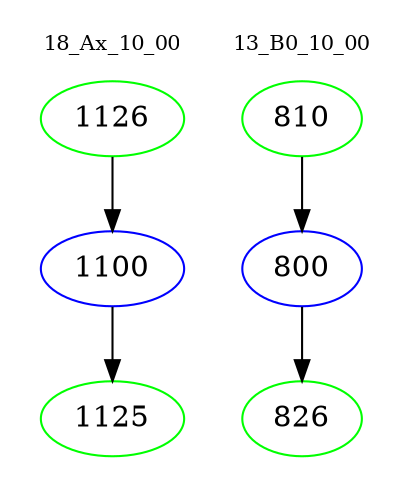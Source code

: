 digraph{
subgraph cluster_0 {
color = white
label = "18_Ax_10_00";
fontsize=10;
T0_1126 [label="1126", color="green"]
T0_1126 -> T0_1100 [color="black"]
T0_1100 [label="1100", color="blue"]
T0_1100 -> T0_1125 [color="black"]
T0_1125 [label="1125", color="green"]
}
subgraph cluster_1 {
color = white
label = "13_B0_10_00";
fontsize=10;
T1_810 [label="810", color="green"]
T1_810 -> T1_800 [color="black"]
T1_800 [label="800", color="blue"]
T1_800 -> T1_826 [color="black"]
T1_826 [label="826", color="green"]
}
}
